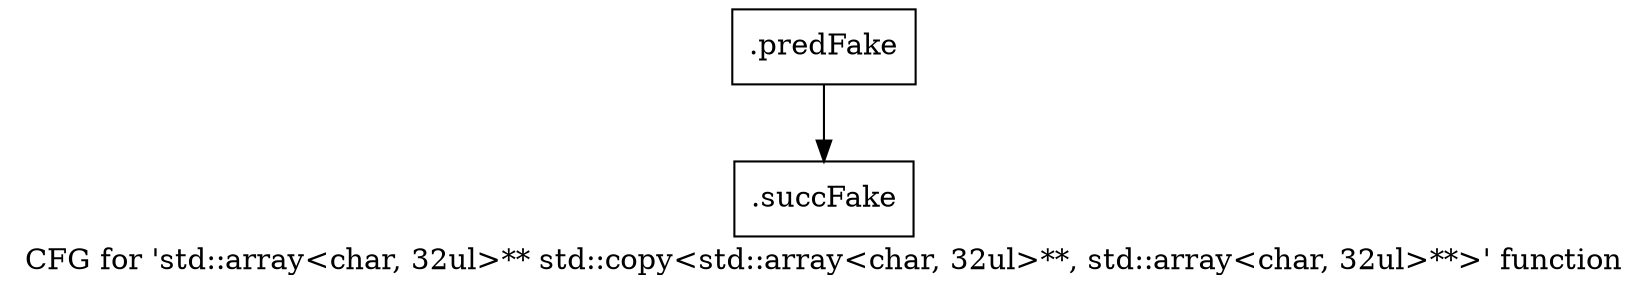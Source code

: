 digraph "CFG for 'std::array\<char, 32ul\>** std::copy\<std::array\<char, 32ul\>**, std::array\<char, 32ul\>**\>' function" {
	label="CFG for 'std::array\<char, 32ul\>** std::copy\<std::array\<char, 32ul\>**, std::array\<char, 32ul\>**\>' function";

	Node0x5cf0030 [shape=record,filename="",linenumber="",label="{.predFake}"];
	Node0x5cf0030 -> Node0x615c380[ callList="" memoryops="" filename="/mnt/xilinx/Vitis_HLS/2021.2/tps/lnx64/gcc-6.2.0/lib/gcc/x86_64-pc-linux-gnu/6.2.0/../../../../include/c++/6.2.0/bits/stl_algobase.h" execusionnum="0"];
	Node0x615c380 [shape=record,filename="/mnt/xilinx/Vitis_HLS/2021.2/tps/lnx64/gcc-6.2.0/lib/gcc/x86_64-pc-linux-gnu/6.2.0/../../../../include/c++/6.2.0/bits/stl_algobase.h",linenumber="454",label="{.succFake}"];
}
